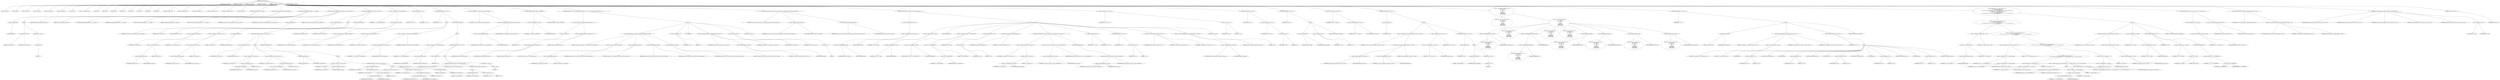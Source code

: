 digraph hostapd_notif_assoc {  
"1000123" [label = "(METHOD,hostapd_notif_assoc)" ]
"1000124" [label = "(PARAM,hostapd_data *hapd)" ]
"1000125" [label = "(PARAM,const u8 *addr)" ]
"1000126" [label = "(PARAM,const u8 *req_ies)" ]
"1000127" [label = "(PARAM,size_t req_ies_len)" ]
"1000128" [label = "(PARAM,int reassoc)" ]
"1000129" [label = "(BLOCK,,)" ]
"1000130" [label = "(LOCAL,v9: const u8 *)" ]
"1000131" [label = "(LOCAL,v10: size_t)" ]
"1000132" [label = "(LOCAL,v11: sta_info *)" ]
"1000133" [label = "(LOCAL,v12: sta_info *)" ]
"1000134" [label = "(LOCAL,v13: unsigned int)" ]
"1000135" [label = "(LOCAL,v14: unsigned int)" ]
"1000136" [label = "(LOCAL,v15: bool)" ]
"1000137" [label = "(LOCAL,v16: wpa_state_machine *)" ]
"1000138" [label = "(LOCAL,v17: int)" ]
"1000139" [label = "(LOCAL,v18: int)" ]
"1000140" [label = "(LOCAL,v19: u32)" ]
"1000141" [label = "(LOCAL,v20: int)" ]
"1000142" [label = "(LOCAL,v21: int)" ]
"1000143" [label = "(LOCAL,v22: int)" ]
"1000144" [label = "(LOCAL,v24: int)" ]
"1000145" [label = "(LOCAL,v25: u8 *)" ]
"1000146" [label = "(LOCAL,fmt: unsigned __int8 *)" ]
"1000147" [label = "(LOCAL,fmta: unsigned __int8 *)" ]
"1000148" [label = "(LOCAL,fmtb: unsigned __int8 *)" ]
"1000149" [label = "(LOCAL,fmtc: unsigned __int8 *)" ]
"1000150" [label = "(LOCAL,elems: ieee802_11_elems)" ]
"1000151" [label = "(LOCAL,buf: u8 [ 1064 ])" ]
"1000152" [label = "(CONTROL_STRUCTURE,if ( !addr ),if ( !addr ))" ]
"1000153" [label = "(<operator>.logicalNot,!addr)" ]
"1000154" [label = "(IDENTIFIER,addr,!addr)" ]
"1000155" [label = "(BLOCK,,)" ]
"1000156" [label = "(wpa_printf,wpa_printf(2, fmt))" ]
"1000157" [label = "(LITERAL,2,wpa_printf(2, fmt))" ]
"1000158" [label = "(IDENTIFIER,fmt,wpa_printf(2, fmt))" ]
"1000159" [label = "(RETURN,return -1;,return -1;)" ]
"1000160" [label = "(<operator>.minus,-1)" ]
"1000161" [label = "(LITERAL,1,-1)" ]
"1000162" [label = "(random_add_randomness,random_add_randomness(addr, 6u))" ]
"1000163" [label = "(IDENTIFIER,addr,random_add_randomness(addr, 6u))" ]
"1000164" [label = "(LITERAL,6u,random_add_randomness(addr, 6u))" ]
"1000165" [label = "(hostapd_logger,hostapd_logger(hapd, addr, 1u, 2, \"associated\"))" ]
"1000166" [label = "(IDENTIFIER,hapd,hostapd_logger(hapd, addr, 1u, 2, \"associated\"))" ]
"1000167" [label = "(IDENTIFIER,addr,hostapd_logger(hapd, addr, 1u, 2, \"associated\"))" ]
"1000168" [label = "(LITERAL,1u,hostapd_logger(hapd, addr, 1u, 2, \"associated\"))" ]
"1000169" [label = "(LITERAL,2,hostapd_logger(hapd, addr, 1u, 2, \"associated\"))" ]
"1000170" [label = "(LITERAL,\"associated\",hostapd_logger(hapd, addr, 1u, 2, \"associated\"))" ]
"1000171" [label = "(ieee802_11_parse_elems,ieee802_11_parse_elems(req_ies, req_ies_len, &elems, 0))" ]
"1000172" [label = "(IDENTIFIER,req_ies,ieee802_11_parse_elems(req_ies, req_ies_len, &elems, 0))" ]
"1000173" [label = "(IDENTIFIER,req_ies_len,ieee802_11_parse_elems(req_ies, req_ies_len, &elems, 0))" ]
"1000174" [label = "(<operator>.addressOf,&elems)" ]
"1000175" [label = "(IDENTIFIER,elems,ieee802_11_parse_elems(req_ies, req_ies_len, &elems, 0))" ]
"1000176" [label = "(LITERAL,0,ieee802_11_parse_elems(req_ies, req_ies_len, &elems, 0))" ]
"1000177" [label = "(CONTROL_STRUCTURE,if ( elems.wps_ie ),if ( elems.wps_ie ))" ]
"1000178" [label = "(<operator>.fieldAccess,elems.wps_ie)" ]
"1000179" [label = "(IDENTIFIER,elems,if ( elems.wps_ie ))" ]
"1000180" [label = "(FIELD_IDENTIFIER,wps_ie,wps_ie)" ]
"1000181" [label = "(BLOCK,,)" ]
"1000182" [label = "(<operator>.assignment,v9 = elems.wps_ie - 2)" ]
"1000183" [label = "(IDENTIFIER,v9,v9 = elems.wps_ie - 2)" ]
"1000184" [label = "(<operator>.subtraction,elems.wps_ie - 2)" ]
"1000185" [label = "(<operator>.fieldAccess,elems.wps_ie)" ]
"1000186" [label = "(IDENTIFIER,elems,elems.wps_ie - 2)" ]
"1000187" [label = "(FIELD_IDENTIFIER,wps_ie,wps_ie)" ]
"1000188" [label = "(LITERAL,2,elems.wps_ie - 2)" ]
"1000189" [label = "(<operator>.assignment,v10 = elems.wps_ie_len + 2)" ]
"1000190" [label = "(IDENTIFIER,v10,v10 = elems.wps_ie_len + 2)" ]
"1000191" [label = "(<operator>.addition,elems.wps_ie_len + 2)" ]
"1000192" [label = "(<operator>.fieldAccess,elems.wps_ie_len)" ]
"1000193" [label = "(IDENTIFIER,elems,elems.wps_ie_len + 2)" ]
"1000194" [label = "(FIELD_IDENTIFIER,wps_ie_len,wps_ie_len)" ]
"1000195" [label = "(LITERAL,2,elems.wps_ie_len + 2)" ]
"1000196" [label = "(wpa_printf,wpa_printf(2, fmta))" ]
"1000197" [label = "(LITERAL,2,wpa_printf(2, fmta))" ]
"1000198" [label = "(IDENTIFIER,fmta,wpa_printf(2, fmta))" ]
"1000199" [label = "(CONTROL_STRUCTURE,else,else)" ]
"1000200" [label = "(CONTROL_STRUCTURE,if ( elems.rsn_ie ),if ( elems.rsn_ie ))" ]
"1000201" [label = "(<operator>.fieldAccess,elems.rsn_ie)" ]
"1000202" [label = "(IDENTIFIER,elems,if ( elems.rsn_ie ))" ]
"1000203" [label = "(FIELD_IDENTIFIER,rsn_ie,rsn_ie)" ]
"1000204" [label = "(BLOCK,,)" ]
"1000205" [label = "(<operator>.assignment,v9 = elems.rsn_ie - 2)" ]
"1000206" [label = "(IDENTIFIER,v9,v9 = elems.rsn_ie - 2)" ]
"1000207" [label = "(<operator>.subtraction,elems.rsn_ie - 2)" ]
"1000208" [label = "(<operator>.fieldAccess,elems.rsn_ie)" ]
"1000209" [label = "(IDENTIFIER,elems,elems.rsn_ie - 2)" ]
"1000210" [label = "(FIELD_IDENTIFIER,rsn_ie,rsn_ie)" ]
"1000211" [label = "(LITERAL,2,elems.rsn_ie - 2)" ]
"1000212" [label = "(<operator>.assignment,v10 = elems.rsn_ie_len + 2)" ]
"1000213" [label = "(IDENTIFIER,v10,v10 = elems.rsn_ie_len + 2)" ]
"1000214" [label = "(<operator>.addition,elems.rsn_ie_len + 2)" ]
"1000215" [label = "(<operator>.fieldAccess,elems.rsn_ie_len)" ]
"1000216" [label = "(IDENTIFIER,elems,elems.rsn_ie_len + 2)" ]
"1000217" [label = "(FIELD_IDENTIFIER,rsn_ie_len,rsn_ie_len)" ]
"1000218" [label = "(LITERAL,2,elems.rsn_ie_len + 2)" ]
"1000219" [label = "(wpa_printf,wpa_printf(2, fmta))" ]
"1000220" [label = "(LITERAL,2,wpa_printf(2, fmta))" ]
"1000221" [label = "(IDENTIFIER,fmta,wpa_printf(2, fmta))" ]
"1000222" [label = "(CONTROL_STRUCTURE,else,else)" ]
"1000223" [label = "(BLOCK,,)" ]
"1000224" [label = "(<operator>.assignment,v9 = elems.wpa_ie)" ]
"1000225" [label = "(IDENTIFIER,v9,v9 = elems.wpa_ie)" ]
"1000226" [label = "(<operator>.fieldAccess,elems.wpa_ie)" ]
"1000227" [label = "(IDENTIFIER,elems,v9 = elems.wpa_ie)" ]
"1000228" [label = "(FIELD_IDENTIFIER,wpa_ie,wpa_ie)" ]
"1000229" [label = "(CONTROL_STRUCTURE,if ( elems.wpa_ie ),if ( elems.wpa_ie ))" ]
"1000230" [label = "(<operator>.fieldAccess,elems.wpa_ie)" ]
"1000231" [label = "(IDENTIFIER,elems,if ( elems.wpa_ie ))" ]
"1000232" [label = "(FIELD_IDENTIFIER,wpa_ie,wpa_ie)" ]
"1000233" [label = "(BLOCK,,)" ]
"1000234" [label = "(<operator>.assignment,v9 = elems.wpa_ie - 2)" ]
"1000235" [label = "(IDENTIFIER,v9,v9 = elems.wpa_ie - 2)" ]
"1000236" [label = "(<operator>.subtraction,elems.wpa_ie - 2)" ]
"1000237" [label = "(<operator>.fieldAccess,elems.wpa_ie)" ]
"1000238" [label = "(IDENTIFIER,elems,elems.wpa_ie - 2)" ]
"1000239" [label = "(FIELD_IDENTIFIER,wpa_ie,wpa_ie)" ]
"1000240" [label = "(LITERAL,2,elems.wpa_ie - 2)" ]
"1000241" [label = "(<operator>.assignment,v10 = elems.wpa_ie_len + 2)" ]
"1000242" [label = "(IDENTIFIER,v10,v10 = elems.wpa_ie_len + 2)" ]
"1000243" [label = "(<operator>.addition,elems.wpa_ie_len + 2)" ]
"1000244" [label = "(<operator>.fieldAccess,elems.wpa_ie_len)" ]
"1000245" [label = "(IDENTIFIER,elems,elems.wpa_ie_len + 2)" ]
"1000246" [label = "(FIELD_IDENTIFIER,wpa_ie_len,wpa_ie_len)" ]
"1000247" [label = "(LITERAL,2,elems.wpa_ie_len + 2)" ]
"1000248" [label = "(wpa_printf,wpa_printf(2, fmta))" ]
"1000249" [label = "(LITERAL,2,wpa_printf(2, fmta))" ]
"1000250" [label = "(IDENTIFIER,fmta,wpa_printf(2, fmta))" ]
"1000251" [label = "(CONTROL_STRUCTURE,else,else)" ]
"1000252" [label = "(BLOCK,,)" ]
"1000253" [label = "(wpa_printf,wpa_printf(2, fmta))" ]
"1000254" [label = "(LITERAL,2,wpa_printf(2, fmta))" ]
"1000255" [label = "(IDENTIFIER,fmta,wpa_printf(2, fmta))" ]
"1000256" [label = "(<operator>.assignment,v10 = 0)" ]
"1000257" [label = "(IDENTIFIER,v10,v10 = 0)" ]
"1000258" [label = "(LITERAL,0,v10 = 0)" ]
"1000259" [label = "(<operator>.assignment,v11 = ap_get_sta(hapd, addr))" ]
"1000260" [label = "(IDENTIFIER,v11,v11 = ap_get_sta(hapd, addr))" ]
"1000261" [label = "(ap_get_sta,ap_get_sta(hapd, addr))" ]
"1000262" [label = "(IDENTIFIER,hapd,ap_get_sta(hapd, addr))" ]
"1000263" [label = "(IDENTIFIER,addr,ap_get_sta(hapd, addr))" ]
"1000264" [label = "(<operator>.assignment,v12 = v11)" ]
"1000265" [label = "(IDENTIFIER,v12,v12 = v11)" ]
"1000266" [label = "(IDENTIFIER,v11,v12 = v11)" ]
"1000267" [label = "(CONTROL_STRUCTURE,if ( v11 ),if ( v11 ))" ]
"1000268" [label = "(IDENTIFIER,v11,if ( v11 ))" ]
"1000269" [label = "(BLOCK,,)" ]
"1000270" [label = "(ap_sta_no_session_timeout,ap_sta_no_session_timeout(hapd, v11))" ]
"1000271" [label = "(IDENTIFIER,hapd,ap_sta_no_session_timeout(hapd, v11))" ]
"1000272" [label = "(IDENTIFIER,v11,ap_sta_no_session_timeout(hapd, v11))" ]
"1000273" [label = "(accounting_sta_stop,accounting_sta_stop(hapd, v12))" ]
"1000274" [label = "(IDENTIFIER,hapd,accounting_sta_stop(hapd, v12))" ]
"1000275" [label = "(IDENTIFIER,v12,accounting_sta_stop(hapd, v12))" ]
"1000276" [label = "(<operator>.assignment,v12->timeout_next = STA_NULLFUNC)" ]
"1000277" [label = "(<operator>.indirectFieldAccess,v12->timeout_next)" ]
"1000278" [label = "(IDENTIFIER,v12,v12->timeout_next = STA_NULLFUNC)" ]
"1000279" [label = "(FIELD_IDENTIFIER,timeout_next,timeout_next)" ]
"1000280" [label = "(IDENTIFIER,STA_NULLFUNC,v12->timeout_next = STA_NULLFUNC)" ]
"1000281" [label = "(CONTROL_STRUCTURE,else,else)" ]
"1000282" [label = "(BLOCK,,)" ]
"1000283" [label = "(<operator>.assignment,v12 = ap_sta_add(hapd, addr))" ]
"1000284" [label = "(IDENTIFIER,v12,v12 = ap_sta_add(hapd, addr))" ]
"1000285" [label = "(ap_sta_add,ap_sta_add(hapd, addr))" ]
"1000286" [label = "(IDENTIFIER,hapd,ap_sta_add(hapd, addr))" ]
"1000287" [label = "(IDENTIFIER,addr,ap_sta_add(hapd, addr))" ]
"1000288" [label = "(CONTROL_STRUCTURE,if ( !v12 ),if ( !v12 ))" ]
"1000289" [label = "(<operator>.logicalNot,!v12)" ]
"1000290" [label = "(IDENTIFIER,v12,!v12)" ]
"1000291" [label = "(BLOCK,,)" ]
"1000292" [label = "(hostapd_drv_sta_disassoc,hostapd_drv_sta_disassoc(hapd, addr, 5))" ]
"1000293" [label = "(IDENTIFIER,hapd,hostapd_drv_sta_disassoc(hapd, addr, 5))" ]
"1000294" [label = "(IDENTIFIER,addr,hostapd_drv_sta_disassoc(hapd, addr, 5))" ]
"1000295" [label = "(LITERAL,5,hostapd_drv_sta_disassoc(hapd, addr, 5))" ]
"1000296" [label = "(RETURN,return -1;,return -1;)" ]
"1000297" [label = "(<operator>.minus,-1)" ]
"1000298" [label = "(LITERAL,1,-1)" ]
"1000299" [label = "(<operator>.assignment,v13 = hapd->iface->drv_max_acl_mac_addrs)" ]
"1000300" [label = "(IDENTIFIER,v13,v13 = hapd->iface->drv_max_acl_mac_addrs)" ]
"1000301" [label = "(<operator>.indirectFieldAccess,hapd->iface->drv_max_acl_mac_addrs)" ]
"1000302" [label = "(<operator>.indirectFieldAccess,hapd->iface)" ]
"1000303" [label = "(IDENTIFIER,hapd,v13 = hapd->iface->drv_max_acl_mac_addrs)" ]
"1000304" [label = "(FIELD_IDENTIFIER,iface,iface)" ]
"1000305" [label = "(FIELD_IDENTIFIER,drv_max_acl_mac_addrs,drv_max_acl_mac_addrs)" ]
"1000306" [label = "(<operators>.assignmentAnd,v12->flags &= 0xFFFECFFF)" ]
"1000307" [label = "(<operator>.indirectFieldAccess,v12->flags)" ]
"1000308" [label = "(IDENTIFIER,v12,v12->flags &= 0xFFFECFFF)" ]
"1000309" [label = "(FIELD_IDENTIFIER,flags,flags)" ]
"1000310" [label = "(LITERAL,0xFFFECFFF,v12->flags &= 0xFFFECFFF)" ]
"1000311" [label = "(CONTROL_STRUCTURE,if ( !v13 && hostapd_check_acl(hapd, addr, 0) != 1 ),if ( !v13 && hostapd_check_acl(hapd, addr, 0) != 1 ))" ]
"1000312" [label = "(<operator>.logicalAnd,!v13 && hostapd_check_acl(hapd, addr, 0) != 1)" ]
"1000313" [label = "(<operator>.logicalNot,!v13)" ]
"1000314" [label = "(IDENTIFIER,v13,!v13)" ]
"1000315" [label = "(<operator>.notEquals,hostapd_check_acl(hapd, addr, 0) != 1)" ]
"1000316" [label = "(hostapd_check_acl,hostapd_check_acl(hapd, addr, 0))" ]
"1000317" [label = "(IDENTIFIER,hapd,hostapd_check_acl(hapd, addr, 0))" ]
"1000318" [label = "(IDENTIFIER,addr,hostapd_check_acl(hapd, addr, 0))" ]
"1000319" [label = "(LITERAL,0,hostapd_check_acl(hapd, addr, 0))" ]
"1000320" [label = "(LITERAL,1,hostapd_check_acl(hapd, addr, 0) != 1)" ]
"1000321" [label = "(BLOCK,,)" ]
"1000322" [label = "(wpa_printf,wpa_printf(3, (const unsigned __int8 *)addr[2], addr[3], addr[4], addr[5]))" ]
"1000323" [label = "(LITERAL,3,wpa_printf(3, (const unsigned __int8 *)addr[2], addr[3], addr[4], addr[5]))" ]
"1000324" [label = "(<operator>.cast,(const unsigned __int8 *)addr[2])" ]
"1000325" [label = "(UNKNOWN,const unsigned __int8 *,const unsigned __int8 *)" ]
"1000326" [label = "(<operator>.indirectIndexAccess,addr[2])" ]
"1000327" [label = "(IDENTIFIER,addr,(const unsigned __int8 *)addr[2])" ]
"1000328" [label = "(LITERAL,2,(const unsigned __int8 *)addr[2])" ]
"1000329" [label = "(<operator>.indirectIndexAccess,addr[3])" ]
"1000330" [label = "(IDENTIFIER,addr,wpa_printf(3, (const unsigned __int8 *)addr[2], addr[3], addr[4], addr[5]))" ]
"1000331" [label = "(LITERAL,3,wpa_printf(3, (const unsigned __int8 *)addr[2], addr[3], addr[4], addr[5]))" ]
"1000332" [label = "(<operator>.indirectIndexAccess,addr[4])" ]
"1000333" [label = "(IDENTIFIER,addr,wpa_printf(3, (const unsigned __int8 *)addr[2], addr[3], addr[4], addr[5]))" ]
"1000334" [label = "(LITERAL,4,wpa_printf(3, (const unsigned __int8 *)addr[2], addr[3], addr[4], addr[5]))" ]
"1000335" [label = "(<operator>.indirectIndexAccess,addr[5])" ]
"1000336" [label = "(IDENTIFIER,addr,wpa_printf(3, (const unsigned __int8 *)addr[2], addr[3], addr[4], addr[5]))" ]
"1000337" [label = "(LITERAL,5,wpa_printf(3, (const unsigned __int8 *)addr[2], addr[3], addr[4], addr[5]))" ]
"1000338" [label = "(<operator>.assignment,v24 = 1)" ]
"1000339" [label = "(IDENTIFIER,v24,v24 = 1)" ]
"1000340" [label = "(LITERAL,1,v24 = 1)" ]
"1000341" [label = "(JUMP_TARGET,fail)" ]
"1000342" [label = "(hostapd_drv_sta_disassoc,hostapd_drv_sta_disassoc(hapd, v12->addr, v24))" ]
"1000343" [label = "(IDENTIFIER,hapd,hostapd_drv_sta_disassoc(hapd, v12->addr, v24))" ]
"1000344" [label = "(<operator>.indirectFieldAccess,v12->addr)" ]
"1000345" [label = "(IDENTIFIER,v12,hostapd_drv_sta_disassoc(hapd, v12->addr, v24))" ]
"1000346" [label = "(FIELD_IDENTIFIER,addr,addr)" ]
"1000347" [label = "(IDENTIFIER,v24,hostapd_drv_sta_disassoc(hapd, v12->addr, v24))" ]
"1000348" [label = "(ap_free_sta,ap_free_sta(hapd, v12))" ]
"1000349" [label = "(IDENTIFIER,hapd,ap_free_sta(hapd, v12))" ]
"1000350" [label = "(IDENTIFIER,v12,ap_free_sta(hapd, v12))" ]
"1000351" [label = "(RETURN,return -1;,return -1;)" ]
"1000352" [label = "(<operator>.minus,-1)" ]
"1000353" [label = "(LITERAL,1,-1)" ]
"1000354" [label = "(ap_copy_sta_supp_op_classes,ap_copy_sta_supp_op_classes(v12, elems.supp_op_classes, elems.supp_op_classes_len))" ]
"1000355" [label = "(IDENTIFIER,v12,ap_copy_sta_supp_op_classes(v12, elems.supp_op_classes, elems.supp_op_classes_len))" ]
"1000356" [label = "(<operator>.fieldAccess,elems.supp_op_classes)" ]
"1000357" [label = "(IDENTIFIER,elems,ap_copy_sta_supp_op_classes(v12, elems.supp_op_classes, elems.supp_op_classes_len))" ]
"1000358" [label = "(FIELD_IDENTIFIER,supp_op_classes,supp_op_classes)" ]
"1000359" [label = "(<operator>.fieldAccess,elems.supp_op_classes_len)" ]
"1000360" [label = "(IDENTIFIER,elems,ap_copy_sta_supp_op_classes(v12, elems.supp_op_classes, elems.supp_op_classes_len))" ]
"1000361" [label = "(FIELD_IDENTIFIER,supp_op_classes_len,supp_op_classes_len)" ]
"1000362" [label = "(CONTROL_STRUCTURE,if ( !hapd->conf->wpa ),if ( !hapd->conf->wpa ))" ]
"1000363" [label = "(<operator>.logicalNot,!hapd->conf->wpa)" ]
"1000364" [label = "(<operator>.indirectFieldAccess,hapd->conf->wpa)" ]
"1000365" [label = "(<operator>.indirectFieldAccess,hapd->conf)" ]
"1000366" [label = "(IDENTIFIER,hapd,!hapd->conf->wpa)" ]
"1000367" [label = "(FIELD_IDENTIFIER,conf,conf)" ]
"1000368" [label = "(FIELD_IDENTIFIER,wpa,wpa)" ]
"1000369" [label = "(BLOCK,,)" ]
"1000370" [label = "(<operator>.assignment,v14 = v12->flags)" ]
"1000371" [label = "(IDENTIFIER,v14,v14 = v12->flags)" ]
"1000372" [label = "(<operator>.indirectFieldAccess,v12->flags)" ]
"1000373" [label = "(IDENTIFIER,v12,v14 = v12->flags)" ]
"1000374" [label = "(FIELD_IDENTIFIER,flags,flags)" ]
"1000375" [label = "(JUMP_TARGET,LABEL_18)" ]
"1000376" [label = "(<operator>.assignment,v12->flags = v14 & 0xFFF7FFFF | 3)" ]
"1000377" [label = "(<operator>.indirectFieldAccess,v12->flags)" ]
"1000378" [label = "(IDENTIFIER,v12,v12->flags = v14 & 0xFFF7FFFF | 3)" ]
"1000379" [label = "(FIELD_IDENTIFIER,flags,flags)" ]
"1000380" [label = "(<operator>.or,v14 & 0xFFF7FFFF | 3)" ]
"1000381" [label = "(<operator>.and,v14 & 0xFFF7FFFF)" ]
"1000382" [label = "(IDENTIFIER,v14,v14 & 0xFFF7FFFF)" ]
"1000383" [label = "(LITERAL,0xFFF7FFFF,v14 & 0xFFF7FFFF)" ]
"1000384" [label = "(LITERAL,3,v14 & 0xFFF7FFFF | 3)" ]
"1000385" [label = "(<operator>.assignment,v20 = v14 & 2)" ]
"1000386" [label = "(IDENTIFIER,v20,v20 = v14 & 2)" ]
"1000387" [label = "(<operator>.and,v14 & 2)" ]
"1000388" [label = "(IDENTIFIER,v14,v14 & 2)" ]
"1000389" [label = "(LITERAL,2,v14 & 2)" ]
"1000390" [label = "(hostapd_set_sta_flags,hostapd_set_sta_flags(hapd, v12))" ]
"1000391" [label = "(IDENTIFIER,hapd,hostapd_set_sta_flags(hapd, v12))" ]
"1000392" [label = "(IDENTIFIER,v12,hostapd_set_sta_flags(hapd, v12))" ]
"1000393" [label = "(CONTROL_STRUCTURE,if ( reassoc && v12->auth_alg == 2 ),if ( reassoc && v12->auth_alg == 2 ))" ]
"1000394" [label = "(<operator>.logicalAnd,reassoc && v12->auth_alg == 2)" ]
"1000395" [label = "(IDENTIFIER,reassoc,reassoc && v12->auth_alg == 2)" ]
"1000396" [label = "(<operator>.equals,v12->auth_alg == 2)" ]
"1000397" [label = "(<operator>.indirectFieldAccess,v12->auth_alg)" ]
"1000398" [label = "(IDENTIFIER,v12,v12->auth_alg == 2)" ]
"1000399" [label = "(FIELD_IDENTIFIER,auth_alg,auth_alg)" ]
"1000400" [label = "(LITERAL,2,v12->auth_alg == 2)" ]
"1000401" [label = "(wpa_auth_sm_event,wpa_auth_sm_event(v12->wpa_sm, WPA_ASSOC_FT))" ]
"1000402" [label = "(<operator>.indirectFieldAccess,v12->wpa_sm)" ]
"1000403" [label = "(IDENTIFIER,v12,wpa_auth_sm_event(v12->wpa_sm, WPA_ASSOC_FT))" ]
"1000404" [label = "(FIELD_IDENTIFIER,wpa_sm,wpa_sm)" ]
"1000405" [label = "(IDENTIFIER,WPA_ASSOC_FT,wpa_auth_sm_event(v12->wpa_sm, WPA_ASSOC_FT))" ]
"1000406" [label = "(CONTROL_STRUCTURE,else,else)" ]
"1000407" [label = "(wpa_auth_sm_event,wpa_auth_sm_event(v12->wpa_sm, WPA_ASSOC))" ]
"1000408" [label = "(<operator>.indirectFieldAccess,v12->wpa_sm)" ]
"1000409" [label = "(IDENTIFIER,v12,wpa_auth_sm_event(v12->wpa_sm, WPA_ASSOC))" ]
"1000410" [label = "(FIELD_IDENTIFIER,wpa_sm,wpa_sm)" ]
"1000411" [label = "(IDENTIFIER,WPA_ASSOC,wpa_auth_sm_event(v12->wpa_sm, WPA_ASSOC))" ]
"1000412" [label = "(<operator>.assignment,v21 = v20)" ]
"1000413" [label = "(IDENTIFIER,v21,v21 = v20)" ]
"1000414" [label = "(IDENTIFIER,v20,v21 = v20)" ]
"1000415" [label = "(CONTROL_STRUCTURE,if ( v20 ),if ( v20 ))" ]
"1000416" [label = "(IDENTIFIER,v20,if ( v20 ))" ]
"1000417" [label = "(<operator>.assignment,v21 = 1)" ]
"1000418" [label = "(IDENTIFIER,v21,v21 = 1)" ]
"1000419" [label = "(LITERAL,1,v21 = 1)" ]
"1000420" [label = "(hostapd_new_assoc_sta,hostapd_new_assoc_sta(hapd, v12, v21))" ]
"1000421" [label = "(IDENTIFIER,hapd,hostapd_new_assoc_sta(hapd, v12, v21))" ]
"1000422" [label = "(IDENTIFIER,v12,hostapd_new_assoc_sta(hapd, v12, v21))" ]
"1000423" [label = "(IDENTIFIER,v21,hostapd_new_assoc_sta(hapd, v12, v21))" ]
"1000424" [label = "(ieee802_1x_notify_port_enabled,ieee802_1x_notify_port_enabled(v12->eapol_sm, 1))" ]
"1000425" [label = "(<operator>.indirectFieldAccess,v12->eapol_sm)" ]
"1000426" [label = "(IDENTIFIER,v12,ieee802_1x_notify_port_enabled(v12->eapol_sm, 1))" ]
"1000427" [label = "(FIELD_IDENTIFIER,eapol_sm,eapol_sm)" ]
"1000428" [label = "(LITERAL,1,ieee802_1x_notify_port_enabled(v12->eapol_sm, 1))" ]
"1000429" [label = "(RETURN,return 0;,return 0;)" ]
"1000430" [label = "(LITERAL,0,return 0;)" ]
"1000431" [label = "(<operator>.assignment,v15 = v10 == 0)" ]
"1000432" [label = "(IDENTIFIER,v15,v15 = v10 == 0)" ]
"1000433" [label = "(<operator>.equals,v10 == 0)" ]
"1000434" [label = "(IDENTIFIER,v10,v10 == 0)" ]
"1000435" [label = "(LITERAL,0,v10 == 0)" ]
"1000436" [label = "(CONTROL_STRUCTURE,if ( v10 ),if ( v10 ))" ]
"1000437" [label = "(IDENTIFIER,v10,if ( v10 ))" ]
"1000438" [label = "(<operator>.assignment,v15 = v9 == 0)" ]
"1000439" [label = "(IDENTIFIER,v15,v15 = v9 == 0)" ]
"1000440" [label = "(<operator>.equals,v9 == 0)" ]
"1000441" [label = "(IDENTIFIER,v9,v9 == 0)" ]
"1000442" [label = "(LITERAL,0,v9 == 0)" ]
"1000443" [label = "(CONTROL_STRUCTURE,if ( v15 ),if ( v15 ))" ]
"1000444" [label = "(IDENTIFIER,v15,if ( v15 ))" ]
"1000445" [label = "(BLOCK,,)" ]
"1000446" [label = "(wpa_printf,wpa_printf(2, fmtb))" ]
"1000447" [label = "(LITERAL,2,wpa_printf(2, fmtb))" ]
"1000448" [label = "(IDENTIFIER,fmtb,wpa_printf(2, fmtb))" ]
"1000449" [label = "(<operator>.assignment,v24 = 13)" ]
"1000450" [label = "(IDENTIFIER,v24,v24 = 13)" ]
"1000451" [label = "(LITERAL,13,v24 = 13)" ]
"1000452" [label = "(CONTROL_STRUCTURE,goto fail;,goto fail;)" ]
"1000453" [label = "(<operator>.assignment,v16 = v12->wpa_sm)" ]
"1000454" [label = "(IDENTIFIER,v16,v16 = v12->wpa_sm)" ]
"1000455" [label = "(<operator>.indirectFieldAccess,v12->wpa_sm)" ]
"1000456" [label = "(IDENTIFIER,v12,v16 = v12->wpa_sm)" ]
"1000457" [label = "(FIELD_IDENTIFIER,wpa_sm,wpa_sm)" ]
"1000458" [label = "(CONTROL_STRUCTURE,if ( !v16 ),if ( !v16 ))" ]
"1000459" [label = "(<operator>.logicalNot,!v16)" ]
"1000460" [label = "(IDENTIFIER,v16,!v16)" ]
"1000461" [label = "(BLOCK,,)" ]
"1000462" [label = "(<operator>.assignment,v16 = wpa_auth_sta_init(hapd->wpa_auth, v12->addr, 0))" ]
"1000463" [label = "(IDENTIFIER,v16,v16 = wpa_auth_sta_init(hapd->wpa_auth, v12->addr, 0))" ]
"1000464" [label = "(wpa_auth_sta_init,wpa_auth_sta_init(hapd->wpa_auth, v12->addr, 0))" ]
"1000465" [label = "(<operator>.indirectFieldAccess,hapd->wpa_auth)" ]
"1000466" [label = "(IDENTIFIER,hapd,wpa_auth_sta_init(hapd->wpa_auth, v12->addr, 0))" ]
"1000467" [label = "(FIELD_IDENTIFIER,wpa_auth,wpa_auth)" ]
"1000468" [label = "(<operator>.indirectFieldAccess,v12->addr)" ]
"1000469" [label = "(IDENTIFIER,v12,wpa_auth_sta_init(hapd->wpa_auth, v12->addr, 0))" ]
"1000470" [label = "(FIELD_IDENTIFIER,addr,addr)" ]
"1000471" [label = "(LITERAL,0,wpa_auth_sta_init(hapd->wpa_auth, v12->addr, 0))" ]
"1000472" [label = "(<operator>.assignment,v12->wpa_sm = v16)" ]
"1000473" [label = "(<operator>.indirectFieldAccess,v12->wpa_sm)" ]
"1000474" [label = "(IDENTIFIER,v12,v12->wpa_sm = v16)" ]
"1000475" [label = "(FIELD_IDENTIFIER,wpa_sm,wpa_sm)" ]
"1000476" [label = "(IDENTIFIER,v16,v12->wpa_sm = v16)" ]
"1000477" [label = "(CONTROL_STRUCTURE,if ( !v16 ),if ( !v16 ))" ]
"1000478" [label = "(<operator>.logicalNot,!v16)" ]
"1000479" [label = "(IDENTIFIER,v16,!v16)" ]
"1000480" [label = "(BLOCK,,)" ]
"1000481" [label = "(wpa_printf,wpa_printf(5, fmtb))" ]
"1000482" [label = "(LITERAL,5,wpa_printf(5, fmtb))" ]
"1000483" [label = "(IDENTIFIER,fmtb,wpa_printf(5, fmtb))" ]
"1000484" [label = "(RETURN,return -1;,return -1;)" ]
"1000485" [label = "(<operator>.minus,-1)" ]
"1000486" [label = "(LITERAL,1,-1)" ]
"1000487" [label = "(<operator>.assignment,v17 = wpa_validate_wpa_ie(\n          hapd->wpa_auth,\n          v16,\n          hapd->iface->freq,\n          v9,\n          v10,\n          elems.mdie,\n          elems.mdie_len,\n          elems.owe_dh,\n          elems.owe_dh_len))" ]
"1000488" [label = "(IDENTIFIER,v17,v17 = wpa_validate_wpa_ie(\n          hapd->wpa_auth,\n          v16,\n          hapd->iface->freq,\n          v9,\n          v10,\n          elems.mdie,\n          elems.mdie_len,\n          elems.owe_dh,\n          elems.owe_dh_len))" ]
"1000489" [label = "(wpa_validate_wpa_ie,wpa_validate_wpa_ie(\n          hapd->wpa_auth,\n          v16,\n          hapd->iface->freq,\n          v9,\n          v10,\n          elems.mdie,\n          elems.mdie_len,\n          elems.owe_dh,\n          elems.owe_dh_len))" ]
"1000490" [label = "(<operator>.indirectFieldAccess,hapd->wpa_auth)" ]
"1000491" [label = "(IDENTIFIER,hapd,wpa_validate_wpa_ie(\n          hapd->wpa_auth,\n          v16,\n          hapd->iface->freq,\n          v9,\n          v10,\n          elems.mdie,\n          elems.mdie_len,\n          elems.owe_dh,\n          elems.owe_dh_len))" ]
"1000492" [label = "(FIELD_IDENTIFIER,wpa_auth,wpa_auth)" ]
"1000493" [label = "(IDENTIFIER,v16,wpa_validate_wpa_ie(\n          hapd->wpa_auth,\n          v16,\n          hapd->iface->freq,\n          v9,\n          v10,\n          elems.mdie,\n          elems.mdie_len,\n          elems.owe_dh,\n          elems.owe_dh_len))" ]
"1000494" [label = "(<operator>.indirectFieldAccess,hapd->iface->freq)" ]
"1000495" [label = "(<operator>.indirectFieldAccess,hapd->iface)" ]
"1000496" [label = "(IDENTIFIER,hapd,wpa_validate_wpa_ie(\n          hapd->wpa_auth,\n          v16,\n          hapd->iface->freq,\n          v9,\n          v10,\n          elems.mdie,\n          elems.mdie_len,\n          elems.owe_dh,\n          elems.owe_dh_len))" ]
"1000497" [label = "(FIELD_IDENTIFIER,iface,iface)" ]
"1000498" [label = "(FIELD_IDENTIFIER,freq,freq)" ]
"1000499" [label = "(IDENTIFIER,v9,wpa_validate_wpa_ie(\n          hapd->wpa_auth,\n          v16,\n          hapd->iface->freq,\n          v9,\n          v10,\n          elems.mdie,\n          elems.mdie_len,\n          elems.owe_dh,\n          elems.owe_dh_len))" ]
"1000500" [label = "(IDENTIFIER,v10,wpa_validate_wpa_ie(\n          hapd->wpa_auth,\n          v16,\n          hapd->iface->freq,\n          v9,\n          v10,\n          elems.mdie,\n          elems.mdie_len,\n          elems.owe_dh,\n          elems.owe_dh_len))" ]
"1000501" [label = "(<operator>.fieldAccess,elems.mdie)" ]
"1000502" [label = "(IDENTIFIER,elems,wpa_validate_wpa_ie(\n          hapd->wpa_auth,\n          v16,\n          hapd->iface->freq,\n          v9,\n          v10,\n          elems.mdie,\n          elems.mdie_len,\n          elems.owe_dh,\n          elems.owe_dh_len))" ]
"1000503" [label = "(FIELD_IDENTIFIER,mdie,mdie)" ]
"1000504" [label = "(<operator>.fieldAccess,elems.mdie_len)" ]
"1000505" [label = "(IDENTIFIER,elems,wpa_validate_wpa_ie(\n          hapd->wpa_auth,\n          v16,\n          hapd->iface->freq,\n          v9,\n          v10,\n          elems.mdie,\n          elems.mdie_len,\n          elems.owe_dh,\n          elems.owe_dh_len))" ]
"1000506" [label = "(FIELD_IDENTIFIER,mdie_len,mdie_len)" ]
"1000507" [label = "(<operator>.fieldAccess,elems.owe_dh)" ]
"1000508" [label = "(IDENTIFIER,elems,wpa_validate_wpa_ie(\n          hapd->wpa_auth,\n          v16,\n          hapd->iface->freq,\n          v9,\n          v10,\n          elems.mdie,\n          elems.mdie_len,\n          elems.owe_dh,\n          elems.owe_dh_len))" ]
"1000509" [label = "(FIELD_IDENTIFIER,owe_dh,owe_dh)" ]
"1000510" [label = "(<operator>.fieldAccess,elems.owe_dh_len)" ]
"1000511" [label = "(IDENTIFIER,elems,wpa_validate_wpa_ie(\n          hapd->wpa_auth,\n          v16,\n          hapd->iface->freq,\n          v9,\n          v10,\n          elems.mdie,\n          elems.mdie_len,\n          elems.owe_dh,\n          elems.owe_dh_len))" ]
"1000512" [label = "(FIELD_IDENTIFIER,owe_dh_len,owe_dh_len)" ]
"1000513" [label = "(CONTROL_STRUCTURE,if ( v17 ),if ( v17 ))" ]
"1000514" [label = "(IDENTIFIER,v17,if ( v17 ))" ]
"1000515" [label = "(BLOCK,,)" ]
"1000516" [label = "(wpa_printf,wpa_printf(2, fmtc))" ]
"1000517" [label = "(LITERAL,2,wpa_printf(2, fmtc))" ]
"1000518" [label = "(IDENTIFIER,fmtc,wpa_printf(2, fmtc))" ]
"1000519" [label = "(wpa_hexdump,wpa_hexdump(2, (const unsigned __int8 *)\"IE\", v9, v10))" ]
"1000520" [label = "(LITERAL,2,wpa_hexdump(2, (const unsigned __int8 *)\"IE\", v9, v10))" ]
"1000521" [label = "(<operator>.cast,(const unsigned __int8 *)\"IE\")" ]
"1000522" [label = "(UNKNOWN,const unsigned __int8 *,const unsigned __int8 *)" ]
"1000523" [label = "(LITERAL,\"IE\",(const unsigned __int8 *)\"IE\")" ]
"1000524" [label = "(IDENTIFIER,v9,wpa_hexdump(2, (const unsigned __int8 *)\"IE\", v9, v10))" ]
"1000525" [label = "(IDENTIFIER,v10,wpa_hexdump(2, (const unsigned __int8 *)\"IE\", v9, v10))" ]
"1000526" [label = "(CONTROL_STRUCTURE,switch ( v17 ),switch ( v17 ))" ]
"1000527" [label = "(IDENTIFIER,v17,switch ( v17 ))" ]
"1000528" [label = "(BLOCK,,)" ]
"1000529" [label = "(JUMP_TARGET,case 2)" ]
"1000530" [label = "(<operator>.assignment,v24 = 18)" ]
"1000531" [label = "(IDENTIFIER,v24,v24 = 18)" ]
"1000532" [label = "(LITERAL,18,v24 = 18)" ]
"1000533" [label = "(CONTROL_STRUCTURE,break;,break;)" ]
"1000534" [label = "(JUMP_TARGET,case 3)" ]
"1000535" [label = "(<operator>.assignment,v24 = 19)" ]
"1000536" [label = "(IDENTIFIER,v24,v24 = 19)" ]
"1000537" [label = "(LITERAL,19,v24 = 19)" ]
"1000538" [label = "(CONTROL_STRUCTURE,break;,break;)" ]
"1000539" [label = "(JUMP_TARGET,case 4)" ]
"1000540" [label = "(<operator>.assignment,v24 = 20)" ]
"1000541" [label = "(IDENTIFIER,v24,v24 = 20)" ]
"1000542" [label = "(LITERAL,20,v24 = 20)" ]
"1000543" [label = "(CONTROL_STRUCTURE,break;,break;)" ]
"1000544" [label = "(JUMP_TARGET,case 8)" ]
"1000545" [label = "(<operator>.assignment,v24 = 24)" ]
"1000546" [label = "(IDENTIFIER,v24,v24 = 24)" ]
"1000547" [label = "(LITERAL,24,v24 = 24)" ]
"1000548" [label = "(CONTROL_STRUCTURE,break;,break;)" ]
"1000549" [label = "(JUMP_TARGET,default)" ]
"1000550" [label = "(<operator>.assignment,v24 = 13)" ]
"1000551" [label = "(IDENTIFIER,v24,v24 = 13)" ]
"1000552" [label = "(LITERAL,13,v24 = 13)" ]
"1000553" [label = "(CONTROL_STRUCTURE,break;,break;)" ]
"1000554" [label = "(CONTROL_STRUCTURE,goto fail;,goto fail;)" ]
"1000555" [label = "(CONTROL_STRUCTURE,if ( (v12->flags & 0x402) != 1026\n    || (v22 = v12->sa_query_timed_out) != 0\n    || v12->sa_query_count > 0\n    && ((ap_check_sa_query_timeout(hapd, v12), (~v12->flags & 0x402) != 0) || v12->sa_query_timed_out)\n    || v12->auth_alg == 2 ),if ( (v12->flags & 0x402) != 1026\n    || (v22 = v12->sa_query_timed_out) != 0\n    || v12->sa_query_count > 0\n    && ((ap_check_sa_query_timeout(hapd, v12), (~v12->flags & 0x402) != 0) || v12->sa_query_timed_out)\n    || v12->auth_alg == 2 ))" ]
"1000556" [label = "(<operator>.logicalOr,(v12->flags & 0x402) != 1026\n    || (v22 = v12->sa_query_timed_out) != 0\n    || v12->sa_query_count > 0\n    && ((ap_check_sa_query_timeout(hapd, v12), (~v12->flags & 0x402) != 0) || v12->sa_query_timed_out)\n    || v12->auth_alg == 2)" ]
"1000557" [label = "(<operator>.notEquals,(v12->flags & 0x402) != 1026)" ]
"1000558" [label = "(<operator>.and,v12->flags & 0x402)" ]
"1000559" [label = "(<operator>.indirectFieldAccess,v12->flags)" ]
"1000560" [label = "(IDENTIFIER,v12,v12->flags & 0x402)" ]
"1000561" [label = "(FIELD_IDENTIFIER,flags,flags)" ]
"1000562" [label = "(LITERAL,0x402,v12->flags & 0x402)" ]
"1000563" [label = "(LITERAL,1026,(v12->flags & 0x402) != 1026)" ]
"1000564" [label = "(<operator>.logicalOr,(v22 = v12->sa_query_timed_out) != 0\n    || v12->sa_query_count > 0\n    && ((ap_check_sa_query_timeout(hapd, v12), (~v12->flags & 0x402) != 0) || v12->sa_query_timed_out)\n    || v12->auth_alg == 2)" ]
"1000565" [label = "(<operator>.notEquals,(v22 = v12->sa_query_timed_out) != 0)" ]
"1000566" [label = "(<operator>.assignment,v22 = v12->sa_query_timed_out)" ]
"1000567" [label = "(IDENTIFIER,v22,v22 = v12->sa_query_timed_out)" ]
"1000568" [label = "(<operator>.indirectFieldAccess,v12->sa_query_timed_out)" ]
"1000569" [label = "(IDENTIFIER,v12,v22 = v12->sa_query_timed_out)" ]
"1000570" [label = "(FIELD_IDENTIFIER,sa_query_timed_out,sa_query_timed_out)" ]
"1000571" [label = "(LITERAL,0,(v22 = v12->sa_query_timed_out) != 0)" ]
"1000572" [label = "(<operator>.logicalOr,v12->sa_query_count > 0\n    && ((ap_check_sa_query_timeout(hapd, v12), (~v12->flags & 0x402) != 0) || v12->sa_query_timed_out)\n    || v12->auth_alg == 2)" ]
"1000573" [label = "(<operator>.logicalAnd,v12->sa_query_count > 0\n    && ((ap_check_sa_query_timeout(hapd, v12), (~v12->flags & 0x402) != 0) || v12->sa_query_timed_out))" ]
"1000574" [label = "(<operator>.greaterThan,v12->sa_query_count > 0)" ]
"1000575" [label = "(<operator>.indirectFieldAccess,v12->sa_query_count)" ]
"1000576" [label = "(IDENTIFIER,v12,v12->sa_query_count > 0)" ]
"1000577" [label = "(FIELD_IDENTIFIER,sa_query_count,sa_query_count)" ]
"1000578" [label = "(LITERAL,0,v12->sa_query_count > 0)" ]
"1000579" [label = "(<operator>.logicalOr,(ap_check_sa_query_timeout(hapd, v12), (~v12->flags & 0x402) != 0) || v12->sa_query_timed_out)" ]
"1000580" [label = "(BLOCK,,)" ]
"1000581" [label = "(ap_check_sa_query_timeout,ap_check_sa_query_timeout(hapd, v12))" ]
"1000582" [label = "(IDENTIFIER,hapd,ap_check_sa_query_timeout(hapd, v12))" ]
"1000583" [label = "(IDENTIFIER,v12,ap_check_sa_query_timeout(hapd, v12))" ]
"1000584" [label = "(<operator>.notEquals,(~v12->flags & 0x402) != 0)" ]
"1000585" [label = "(<operator>.and,~v12->flags & 0x402)" ]
"1000586" [label = "(<operator>.indirectFieldAccess,~v12->flags)" ]
"1000587" [label = "(IDENTIFIER,~v12,~v12->flags & 0x402)" ]
"1000588" [label = "(FIELD_IDENTIFIER,flags,flags)" ]
"1000589" [label = "(LITERAL,0x402,~v12->flags & 0x402)" ]
"1000590" [label = "(LITERAL,0,(~v12->flags & 0x402) != 0)" ]
"1000591" [label = "(<operator>.indirectFieldAccess,v12->sa_query_timed_out)" ]
"1000592" [label = "(IDENTIFIER,v12,(ap_check_sa_query_timeout(hapd, v12), (~v12->flags & 0x402) != 0) || v12->sa_query_timed_out)" ]
"1000593" [label = "(FIELD_IDENTIFIER,sa_query_timed_out,sa_query_timed_out)" ]
"1000594" [label = "(<operator>.equals,v12->auth_alg == 2)" ]
"1000595" [label = "(<operator>.indirectFieldAccess,v12->auth_alg)" ]
"1000596" [label = "(IDENTIFIER,v12,v12->auth_alg == 2)" ]
"1000597" [label = "(FIELD_IDENTIFIER,auth_alg,auth_alg)" ]
"1000598" [label = "(LITERAL,2,v12->auth_alg == 2)" ]
"1000599" [label = "(BLOCK,,)" ]
"1000600" [label = "(<operator>.assignment,v18 = wpa_auth_uses_mfp(v12->wpa_sm))" ]
"1000601" [label = "(IDENTIFIER,v18,v18 = wpa_auth_uses_mfp(v12->wpa_sm))" ]
"1000602" [label = "(wpa_auth_uses_mfp,wpa_auth_uses_mfp(v12->wpa_sm))" ]
"1000603" [label = "(<operator>.indirectFieldAccess,v12->wpa_sm)" ]
"1000604" [label = "(IDENTIFIER,v12,wpa_auth_uses_mfp(v12->wpa_sm))" ]
"1000605" [label = "(FIELD_IDENTIFIER,wpa_sm,wpa_sm)" ]
"1000606" [label = "(<operator>.assignment,v19 = v12->flags)" ]
"1000607" [label = "(IDENTIFIER,v19,v19 = v12->flags)" ]
"1000608" [label = "(<operator>.indirectFieldAccess,v12->flags)" ]
"1000609" [label = "(IDENTIFIER,v12,v19 = v12->flags)" ]
"1000610" [label = "(FIELD_IDENTIFIER,flags,flags)" ]
"1000611" [label = "(CONTROL_STRUCTURE,if ( v18 ),if ( v18 ))" ]
"1000612" [label = "(IDENTIFIER,v18,if ( v18 ))" ]
"1000613" [label = "(<operator>.assignment,v14 = v19 | 0x400)" ]
"1000614" [label = "(IDENTIFIER,v14,v14 = v19 | 0x400)" ]
"1000615" [label = "(<operator>.or,v19 | 0x400)" ]
"1000616" [label = "(IDENTIFIER,v19,v19 | 0x400)" ]
"1000617" [label = "(LITERAL,0x400,v19 | 0x400)" ]
"1000618" [label = "(CONTROL_STRUCTURE,else,else)" ]
"1000619" [label = "(<operator>.assignment,v14 = v19 & 0xFFFFFBFF)" ]
"1000620" [label = "(IDENTIFIER,v14,v14 = v19 & 0xFFFFFBFF)" ]
"1000621" [label = "(<operator>.and,v19 & 0xFFFFFBFF)" ]
"1000622" [label = "(IDENTIFIER,v19,v19 & 0xFFFFFBFF)" ]
"1000623" [label = "(LITERAL,0xFFFFFBFF,v19 & 0xFFFFFBFF)" ]
"1000624" [label = "(CONTROL_STRUCTURE,goto LABEL_18;,goto LABEL_18;)" ]
"1000625" [label = "(CONTROL_STRUCTURE,if ( !v12->sa_query_count ),if ( !v12->sa_query_count ))" ]
"1000626" [label = "(<operator>.logicalNot,!v12->sa_query_count)" ]
"1000627" [label = "(<operator>.indirectFieldAccess,v12->sa_query_count)" ]
"1000628" [label = "(IDENTIFIER,v12,!v12->sa_query_count)" ]
"1000629" [label = "(FIELD_IDENTIFIER,sa_query_count,sa_query_count)" ]
"1000630" [label = "(ap_sta_start_sa_query,ap_sta_start_sa_query(hapd, v12))" ]
"1000631" [label = "(IDENTIFIER,hapd,ap_sta_start_sa_query(hapd, v12))" ]
"1000632" [label = "(IDENTIFIER,v12,ap_sta_start_sa_query(hapd, v12))" ]
"1000633" [label = "(<operator>.assignment,v25 = hostapd_eid_assoc_comeback_time(hapd, v12, buf))" ]
"1000634" [label = "(IDENTIFIER,v25,v25 = hostapd_eid_assoc_comeback_time(hapd, v12, buf))" ]
"1000635" [label = "(hostapd_eid_assoc_comeback_time,hostapd_eid_assoc_comeback_time(hapd, v12, buf))" ]
"1000636" [label = "(IDENTIFIER,hapd,hostapd_eid_assoc_comeback_time(hapd, v12, buf))" ]
"1000637" [label = "(IDENTIFIER,v12,hostapd_eid_assoc_comeback_time(hapd, v12, buf))" ]
"1000638" [label = "(IDENTIFIER,buf,hostapd_eid_assoc_comeback_time(hapd, v12, buf))" ]
"1000639" [label = "(hostapd_sta_assoc,hostapd_sta_assoc(hapd, addr, reassoc, 0x1Eu, buf, v25 - buf))" ]
"1000640" [label = "(IDENTIFIER,hapd,hostapd_sta_assoc(hapd, addr, reassoc, 0x1Eu, buf, v25 - buf))" ]
"1000641" [label = "(IDENTIFIER,addr,hostapd_sta_assoc(hapd, addr, reassoc, 0x1Eu, buf, v25 - buf))" ]
"1000642" [label = "(IDENTIFIER,reassoc,hostapd_sta_assoc(hapd, addr, reassoc, 0x1Eu, buf, v25 - buf))" ]
"1000643" [label = "(LITERAL,0x1Eu,hostapd_sta_assoc(hapd, addr, reassoc, 0x1Eu, buf, v25 - buf))" ]
"1000644" [label = "(IDENTIFIER,buf,hostapd_sta_assoc(hapd, addr, reassoc, 0x1Eu, buf, v25 - buf))" ]
"1000645" [label = "(<operator>.subtraction,v25 - buf)" ]
"1000646" [label = "(IDENTIFIER,v25,v25 - buf)" ]
"1000647" [label = "(IDENTIFIER,buf,v25 - buf)" ]
"1000648" [label = "(RETURN,return v22;,return v22;)" ]
"1000649" [label = "(IDENTIFIER,v22,return v22;)" ]
"1000650" [label = "(METHOD_RETURN,int __fastcall)" ]
  "1000123" -> "1000124" 
  "1000123" -> "1000125" 
  "1000123" -> "1000126" 
  "1000123" -> "1000127" 
  "1000123" -> "1000128" 
  "1000123" -> "1000129" 
  "1000123" -> "1000650" 
  "1000129" -> "1000130" 
  "1000129" -> "1000131" 
  "1000129" -> "1000132" 
  "1000129" -> "1000133" 
  "1000129" -> "1000134" 
  "1000129" -> "1000135" 
  "1000129" -> "1000136" 
  "1000129" -> "1000137" 
  "1000129" -> "1000138" 
  "1000129" -> "1000139" 
  "1000129" -> "1000140" 
  "1000129" -> "1000141" 
  "1000129" -> "1000142" 
  "1000129" -> "1000143" 
  "1000129" -> "1000144" 
  "1000129" -> "1000145" 
  "1000129" -> "1000146" 
  "1000129" -> "1000147" 
  "1000129" -> "1000148" 
  "1000129" -> "1000149" 
  "1000129" -> "1000150" 
  "1000129" -> "1000151" 
  "1000129" -> "1000152" 
  "1000129" -> "1000162" 
  "1000129" -> "1000165" 
  "1000129" -> "1000171" 
  "1000129" -> "1000177" 
  "1000129" -> "1000259" 
  "1000129" -> "1000264" 
  "1000129" -> "1000267" 
  "1000129" -> "1000299" 
  "1000129" -> "1000306" 
  "1000129" -> "1000311" 
  "1000129" -> "1000354" 
  "1000129" -> "1000362" 
  "1000129" -> "1000431" 
  "1000129" -> "1000436" 
  "1000129" -> "1000443" 
  "1000129" -> "1000453" 
  "1000129" -> "1000458" 
  "1000129" -> "1000487" 
  "1000129" -> "1000513" 
  "1000129" -> "1000555" 
  "1000129" -> "1000625" 
  "1000129" -> "1000633" 
  "1000129" -> "1000639" 
  "1000129" -> "1000648" 
  "1000152" -> "1000153" 
  "1000152" -> "1000155" 
  "1000153" -> "1000154" 
  "1000155" -> "1000156" 
  "1000155" -> "1000159" 
  "1000156" -> "1000157" 
  "1000156" -> "1000158" 
  "1000159" -> "1000160" 
  "1000160" -> "1000161" 
  "1000162" -> "1000163" 
  "1000162" -> "1000164" 
  "1000165" -> "1000166" 
  "1000165" -> "1000167" 
  "1000165" -> "1000168" 
  "1000165" -> "1000169" 
  "1000165" -> "1000170" 
  "1000171" -> "1000172" 
  "1000171" -> "1000173" 
  "1000171" -> "1000174" 
  "1000171" -> "1000176" 
  "1000174" -> "1000175" 
  "1000177" -> "1000178" 
  "1000177" -> "1000181" 
  "1000177" -> "1000199" 
  "1000178" -> "1000179" 
  "1000178" -> "1000180" 
  "1000181" -> "1000182" 
  "1000181" -> "1000189" 
  "1000181" -> "1000196" 
  "1000182" -> "1000183" 
  "1000182" -> "1000184" 
  "1000184" -> "1000185" 
  "1000184" -> "1000188" 
  "1000185" -> "1000186" 
  "1000185" -> "1000187" 
  "1000189" -> "1000190" 
  "1000189" -> "1000191" 
  "1000191" -> "1000192" 
  "1000191" -> "1000195" 
  "1000192" -> "1000193" 
  "1000192" -> "1000194" 
  "1000196" -> "1000197" 
  "1000196" -> "1000198" 
  "1000199" -> "1000200" 
  "1000200" -> "1000201" 
  "1000200" -> "1000204" 
  "1000200" -> "1000222" 
  "1000201" -> "1000202" 
  "1000201" -> "1000203" 
  "1000204" -> "1000205" 
  "1000204" -> "1000212" 
  "1000204" -> "1000219" 
  "1000205" -> "1000206" 
  "1000205" -> "1000207" 
  "1000207" -> "1000208" 
  "1000207" -> "1000211" 
  "1000208" -> "1000209" 
  "1000208" -> "1000210" 
  "1000212" -> "1000213" 
  "1000212" -> "1000214" 
  "1000214" -> "1000215" 
  "1000214" -> "1000218" 
  "1000215" -> "1000216" 
  "1000215" -> "1000217" 
  "1000219" -> "1000220" 
  "1000219" -> "1000221" 
  "1000222" -> "1000223" 
  "1000223" -> "1000224" 
  "1000223" -> "1000229" 
  "1000224" -> "1000225" 
  "1000224" -> "1000226" 
  "1000226" -> "1000227" 
  "1000226" -> "1000228" 
  "1000229" -> "1000230" 
  "1000229" -> "1000233" 
  "1000229" -> "1000251" 
  "1000230" -> "1000231" 
  "1000230" -> "1000232" 
  "1000233" -> "1000234" 
  "1000233" -> "1000241" 
  "1000233" -> "1000248" 
  "1000234" -> "1000235" 
  "1000234" -> "1000236" 
  "1000236" -> "1000237" 
  "1000236" -> "1000240" 
  "1000237" -> "1000238" 
  "1000237" -> "1000239" 
  "1000241" -> "1000242" 
  "1000241" -> "1000243" 
  "1000243" -> "1000244" 
  "1000243" -> "1000247" 
  "1000244" -> "1000245" 
  "1000244" -> "1000246" 
  "1000248" -> "1000249" 
  "1000248" -> "1000250" 
  "1000251" -> "1000252" 
  "1000252" -> "1000253" 
  "1000252" -> "1000256" 
  "1000253" -> "1000254" 
  "1000253" -> "1000255" 
  "1000256" -> "1000257" 
  "1000256" -> "1000258" 
  "1000259" -> "1000260" 
  "1000259" -> "1000261" 
  "1000261" -> "1000262" 
  "1000261" -> "1000263" 
  "1000264" -> "1000265" 
  "1000264" -> "1000266" 
  "1000267" -> "1000268" 
  "1000267" -> "1000269" 
  "1000267" -> "1000281" 
  "1000269" -> "1000270" 
  "1000269" -> "1000273" 
  "1000269" -> "1000276" 
  "1000270" -> "1000271" 
  "1000270" -> "1000272" 
  "1000273" -> "1000274" 
  "1000273" -> "1000275" 
  "1000276" -> "1000277" 
  "1000276" -> "1000280" 
  "1000277" -> "1000278" 
  "1000277" -> "1000279" 
  "1000281" -> "1000282" 
  "1000282" -> "1000283" 
  "1000282" -> "1000288" 
  "1000283" -> "1000284" 
  "1000283" -> "1000285" 
  "1000285" -> "1000286" 
  "1000285" -> "1000287" 
  "1000288" -> "1000289" 
  "1000288" -> "1000291" 
  "1000289" -> "1000290" 
  "1000291" -> "1000292" 
  "1000291" -> "1000296" 
  "1000292" -> "1000293" 
  "1000292" -> "1000294" 
  "1000292" -> "1000295" 
  "1000296" -> "1000297" 
  "1000297" -> "1000298" 
  "1000299" -> "1000300" 
  "1000299" -> "1000301" 
  "1000301" -> "1000302" 
  "1000301" -> "1000305" 
  "1000302" -> "1000303" 
  "1000302" -> "1000304" 
  "1000306" -> "1000307" 
  "1000306" -> "1000310" 
  "1000307" -> "1000308" 
  "1000307" -> "1000309" 
  "1000311" -> "1000312" 
  "1000311" -> "1000321" 
  "1000312" -> "1000313" 
  "1000312" -> "1000315" 
  "1000313" -> "1000314" 
  "1000315" -> "1000316" 
  "1000315" -> "1000320" 
  "1000316" -> "1000317" 
  "1000316" -> "1000318" 
  "1000316" -> "1000319" 
  "1000321" -> "1000322" 
  "1000321" -> "1000338" 
  "1000321" -> "1000341" 
  "1000321" -> "1000342" 
  "1000321" -> "1000348" 
  "1000321" -> "1000351" 
  "1000322" -> "1000323" 
  "1000322" -> "1000324" 
  "1000322" -> "1000329" 
  "1000322" -> "1000332" 
  "1000322" -> "1000335" 
  "1000324" -> "1000325" 
  "1000324" -> "1000326" 
  "1000326" -> "1000327" 
  "1000326" -> "1000328" 
  "1000329" -> "1000330" 
  "1000329" -> "1000331" 
  "1000332" -> "1000333" 
  "1000332" -> "1000334" 
  "1000335" -> "1000336" 
  "1000335" -> "1000337" 
  "1000338" -> "1000339" 
  "1000338" -> "1000340" 
  "1000342" -> "1000343" 
  "1000342" -> "1000344" 
  "1000342" -> "1000347" 
  "1000344" -> "1000345" 
  "1000344" -> "1000346" 
  "1000348" -> "1000349" 
  "1000348" -> "1000350" 
  "1000351" -> "1000352" 
  "1000352" -> "1000353" 
  "1000354" -> "1000355" 
  "1000354" -> "1000356" 
  "1000354" -> "1000359" 
  "1000356" -> "1000357" 
  "1000356" -> "1000358" 
  "1000359" -> "1000360" 
  "1000359" -> "1000361" 
  "1000362" -> "1000363" 
  "1000362" -> "1000369" 
  "1000363" -> "1000364" 
  "1000364" -> "1000365" 
  "1000364" -> "1000368" 
  "1000365" -> "1000366" 
  "1000365" -> "1000367" 
  "1000369" -> "1000370" 
  "1000369" -> "1000375" 
  "1000369" -> "1000376" 
  "1000369" -> "1000385" 
  "1000369" -> "1000390" 
  "1000369" -> "1000393" 
  "1000369" -> "1000412" 
  "1000369" -> "1000415" 
  "1000369" -> "1000420" 
  "1000369" -> "1000424" 
  "1000369" -> "1000429" 
  "1000370" -> "1000371" 
  "1000370" -> "1000372" 
  "1000372" -> "1000373" 
  "1000372" -> "1000374" 
  "1000376" -> "1000377" 
  "1000376" -> "1000380" 
  "1000377" -> "1000378" 
  "1000377" -> "1000379" 
  "1000380" -> "1000381" 
  "1000380" -> "1000384" 
  "1000381" -> "1000382" 
  "1000381" -> "1000383" 
  "1000385" -> "1000386" 
  "1000385" -> "1000387" 
  "1000387" -> "1000388" 
  "1000387" -> "1000389" 
  "1000390" -> "1000391" 
  "1000390" -> "1000392" 
  "1000393" -> "1000394" 
  "1000393" -> "1000401" 
  "1000393" -> "1000406" 
  "1000394" -> "1000395" 
  "1000394" -> "1000396" 
  "1000396" -> "1000397" 
  "1000396" -> "1000400" 
  "1000397" -> "1000398" 
  "1000397" -> "1000399" 
  "1000401" -> "1000402" 
  "1000401" -> "1000405" 
  "1000402" -> "1000403" 
  "1000402" -> "1000404" 
  "1000406" -> "1000407" 
  "1000407" -> "1000408" 
  "1000407" -> "1000411" 
  "1000408" -> "1000409" 
  "1000408" -> "1000410" 
  "1000412" -> "1000413" 
  "1000412" -> "1000414" 
  "1000415" -> "1000416" 
  "1000415" -> "1000417" 
  "1000417" -> "1000418" 
  "1000417" -> "1000419" 
  "1000420" -> "1000421" 
  "1000420" -> "1000422" 
  "1000420" -> "1000423" 
  "1000424" -> "1000425" 
  "1000424" -> "1000428" 
  "1000425" -> "1000426" 
  "1000425" -> "1000427" 
  "1000429" -> "1000430" 
  "1000431" -> "1000432" 
  "1000431" -> "1000433" 
  "1000433" -> "1000434" 
  "1000433" -> "1000435" 
  "1000436" -> "1000437" 
  "1000436" -> "1000438" 
  "1000438" -> "1000439" 
  "1000438" -> "1000440" 
  "1000440" -> "1000441" 
  "1000440" -> "1000442" 
  "1000443" -> "1000444" 
  "1000443" -> "1000445" 
  "1000445" -> "1000446" 
  "1000445" -> "1000449" 
  "1000445" -> "1000452" 
  "1000446" -> "1000447" 
  "1000446" -> "1000448" 
  "1000449" -> "1000450" 
  "1000449" -> "1000451" 
  "1000453" -> "1000454" 
  "1000453" -> "1000455" 
  "1000455" -> "1000456" 
  "1000455" -> "1000457" 
  "1000458" -> "1000459" 
  "1000458" -> "1000461" 
  "1000459" -> "1000460" 
  "1000461" -> "1000462" 
  "1000461" -> "1000472" 
  "1000461" -> "1000477" 
  "1000462" -> "1000463" 
  "1000462" -> "1000464" 
  "1000464" -> "1000465" 
  "1000464" -> "1000468" 
  "1000464" -> "1000471" 
  "1000465" -> "1000466" 
  "1000465" -> "1000467" 
  "1000468" -> "1000469" 
  "1000468" -> "1000470" 
  "1000472" -> "1000473" 
  "1000472" -> "1000476" 
  "1000473" -> "1000474" 
  "1000473" -> "1000475" 
  "1000477" -> "1000478" 
  "1000477" -> "1000480" 
  "1000478" -> "1000479" 
  "1000480" -> "1000481" 
  "1000480" -> "1000484" 
  "1000481" -> "1000482" 
  "1000481" -> "1000483" 
  "1000484" -> "1000485" 
  "1000485" -> "1000486" 
  "1000487" -> "1000488" 
  "1000487" -> "1000489" 
  "1000489" -> "1000490" 
  "1000489" -> "1000493" 
  "1000489" -> "1000494" 
  "1000489" -> "1000499" 
  "1000489" -> "1000500" 
  "1000489" -> "1000501" 
  "1000489" -> "1000504" 
  "1000489" -> "1000507" 
  "1000489" -> "1000510" 
  "1000490" -> "1000491" 
  "1000490" -> "1000492" 
  "1000494" -> "1000495" 
  "1000494" -> "1000498" 
  "1000495" -> "1000496" 
  "1000495" -> "1000497" 
  "1000501" -> "1000502" 
  "1000501" -> "1000503" 
  "1000504" -> "1000505" 
  "1000504" -> "1000506" 
  "1000507" -> "1000508" 
  "1000507" -> "1000509" 
  "1000510" -> "1000511" 
  "1000510" -> "1000512" 
  "1000513" -> "1000514" 
  "1000513" -> "1000515" 
  "1000515" -> "1000516" 
  "1000515" -> "1000519" 
  "1000515" -> "1000526" 
  "1000515" -> "1000554" 
  "1000516" -> "1000517" 
  "1000516" -> "1000518" 
  "1000519" -> "1000520" 
  "1000519" -> "1000521" 
  "1000519" -> "1000524" 
  "1000519" -> "1000525" 
  "1000521" -> "1000522" 
  "1000521" -> "1000523" 
  "1000526" -> "1000527" 
  "1000526" -> "1000528" 
  "1000528" -> "1000529" 
  "1000528" -> "1000530" 
  "1000528" -> "1000533" 
  "1000528" -> "1000534" 
  "1000528" -> "1000535" 
  "1000528" -> "1000538" 
  "1000528" -> "1000539" 
  "1000528" -> "1000540" 
  "1000528" -> "1000543" 
  "1000528" -> "1000544" 
  "1000528" -> "1000545" 
  "1000528" -> "1000548" 
  "1000528" -> "1000549" 
  "1000528" -> "1000550" 
  "1000528" -> "1000553" 
  "1000530" -> "1000531" 
  "1000530" -> "1000532" 
  "1000535" -> "1000536" 
  "1000535" -> "1000537" 
  "1000540" -> "1000541" 
  "1000540" -> "1000542" 
  "1000545" -> "1000546" 
  "1000545" -> "1000547" 
  "1000550" -> "1000551" 
  "1000550" -> "1000552" 
  "1000555" -> "1000556" 
  "1000555" -> "1000599" 
  "1000556" -> "1000557" 
  "1000556" -> "1000564" 
  "1000557" -> "1000558" 
  "1000557" -> "1000563" 
  "1000558" -> "1000559" 
  "1000558" -> "1000562" 
  "1000559" -> "1000560" 
  "1000559" -> "1000561" 
  "1000564" -> "1000565" 
  "1000564" -> "1000572" 
  "1000565" -> "1000566" 
  "1000565" -> "1000571" 
  "1000566" -> "1000567" 
  "1000566" -> "1000568" 
  "1000568" -> "1000569" 
  "1000568" -> "1000570" 
  "1000572" -> "1000573" 
  "1000572" -> "1000594" 
  "1000573" -> "1000574" 
  "1000573" -> "1000579" 
  "1000574" -> "1000575" 
  "1000574" -> "1000578" 
  "1000575" -> "1000576" 
  "1000575" -> "1000577" 
  "1000579" -> "1000580" 
  "1000579" -> "1000591" 
  "1000580" -> "1000581" 
  "1000580" -> "1000584" 
  "1000581" -> "1000582" 
  "1000581" -> "1000583" 
  "1000584" -> "1000585" 
  "1000584" -> "1000590" 
  "1000585" -> "1000586" 
  "1000585" -> "1000589" 
  "1000586" -> "1000587" 
  "1000586" -> "1000588" 
  "1000591" -> "1000592" 
  "1000591" -> "1000593" 
  "1000594" -> "1000595" 
  "1000594" -> "1000598" 
  "1000595" -> "1000596" 
  "1000595" -> "1000597" 
  "1000599" -> "1000600" 
  "1000599" -> "1000606" 
  "1000599" -> "1000611" 
  "1000599" -> "1000624" 
  "1000600" -> "1000601" 
  "1000600" -> "1000602" 
  "1000602" -> "1000603" 
  "1000603" -> "1000604" 
  "1000603" -> "1000605" 
  "1000606" -> "1000607" 
  "1000606" -> "1000608" 
  "1000608" -> "1000609" 
  "1000608" -> "1000610" 
  "1000611" -> "1000612" 
  "1000611" -> "1000613" 
  "1000611" -> "1000618" 
  "1000613" -> "1000614" 
  "1000613" -> "1000615" 
  "1000615" -> "1000616" 
  "1000615" -> "1000617" 
  "1000618" -> "1000619" 
  "1000619" -> "1000620" 
  "1000619" -> "1000621" 
  "1000621" -> "1000622" 
  "1000621" -> "1000623" 
  "1000625" -> "1000626" 
  "1000625" -> "1000630" 
  "1000626" -> "1000627" 
  "1000627" -> "1000628" 
  "1000627" -> "1000629" 
  "1000630" -> "1000631" 
  "1000630" -> "1000632" 
  "1000633" -> "1000634" 
  "1000633" -> "1000635" 
  "1000635" -> "1000636" 
  "1000635" -> "1000637" 
  "1000635" -> "1000638" 
  "1000639" -> "1000640" 
  "1000639" -> "1000641" 
  "1000639" -> "1000642" 
  "1000639" -> "1000643" 
  "1000639" -> "1000644" 
  "1000639" -> "1000645" 
  "1000645" -> "1000646" 
  "1000645" -> "1000647" 
  "1000648" -> "1000649" 
}
